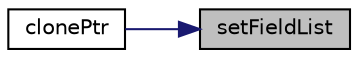 digraph "setFieldList"
{
 // LATEX_PDF_SIZE
  edge [fontname="Helvetica",fontsize="10",labelfontname="Helvetica",labelfontsize="10"];
  node [fontname="Helvetica",fontsize="10",shape=record];
  rankdir="RL";
  Node1 [label="setFieldList",height=0.2,width=0.4,color="black", fillcolor="grey75", style="filled", fontcolor="black",tooltip=" "];
  Node1 -> Node2 [dir="back",color="midnightblue",fontsize="10",style="solid",fontname="Helvetica"];
  Node2 [label="clonePtr",height=0.2,width=0.4,color="black", fillcolor="white", style="filled",URL="$classpFlow_1_1setFieldList.html#aed74a52ea6f94e592b7db182e5b999fd",tooltip=" "];
}
